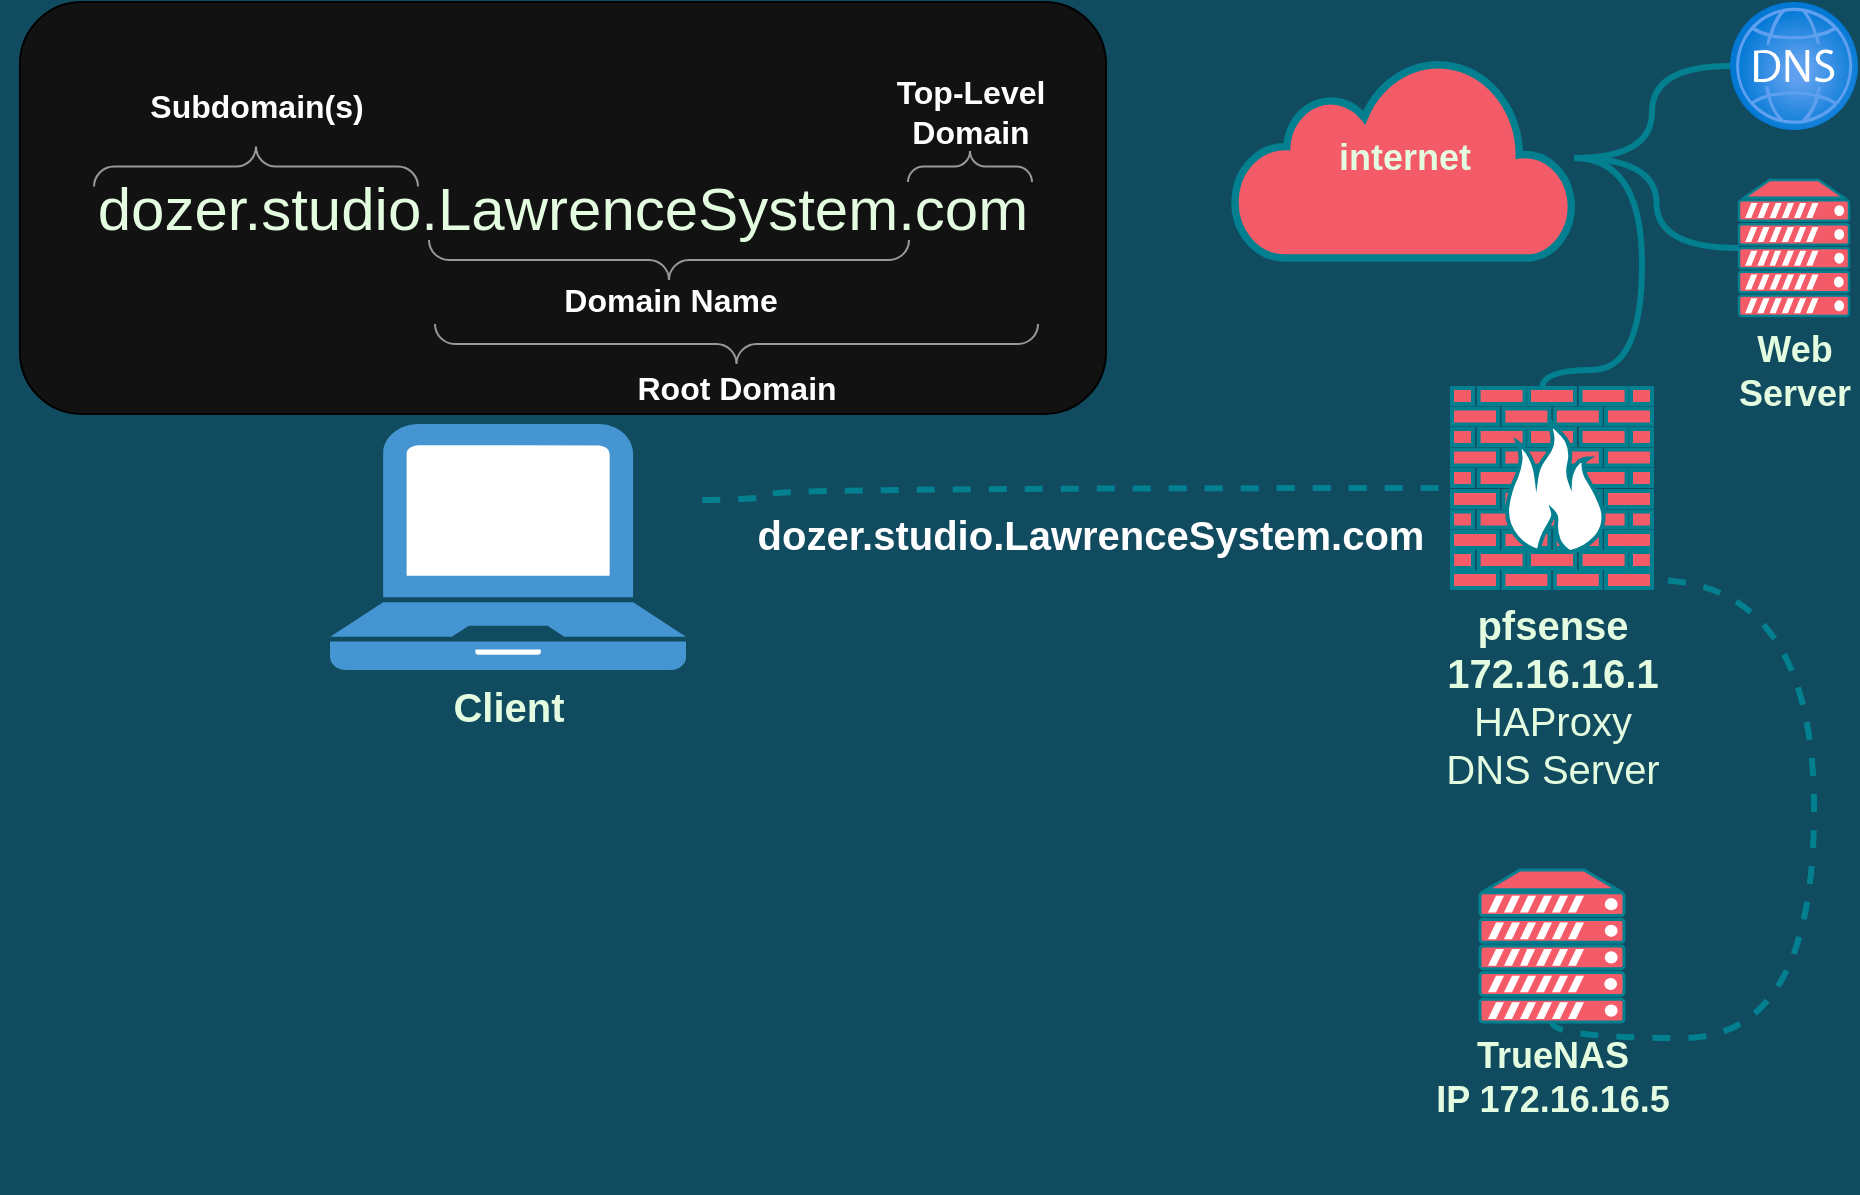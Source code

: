 <mxfile version="22.1.2" type="github" pages="3">
  <diagram id="6hiZE-scxlc1er5gQ2BV" name="Internal IP">
    <mxGraphModel dx="1434" dy="798" grid="0" gridSize="10" guides="1" tooltips="1" connect="1" arrows="1" fold="1" page="1" pageScale="1" pageWidth="1100" pageHeight="850" background="#114B5F" math="0" shadow="0">
      <root>
        <mxCell id="0" />
        <mxCell id="1" parent="0" />
        <mxCell id="qx8EK2u3KyUOFFPO31HV-6" style="edgeStyle=orthogonalEdgeStyle;shape=connector;curved=1;rounded=1;comic=0;orthogonalLoop=1;jettySize=auto;html=1;dashed=1;labelBackgroundColor=#114B5F;strokeColor=#028090;strokeWidth=3;fontFamily=Helvetica;fontSize=11;fontColor=#E4FDE1;endArrow=none;endFill=0;fillColor=#F45B69;flowAnimation=1;" parent="1" source="Keg9QBFoEWpsP0gf0oNI-1" target="8-tY66juS6iBmtKQDN2a-5" edge="1">
          <mxGeometry relative="1" as="geometry">
            <Array as="points">
              <mxPoint x="1014" y="314" />
              <mxPoint x="1014" y="543" />
            </Array>
          </mxGeometry>
        </mxCell>
        <mxCell id="Keg9QBFoEWpsP0gf0oNI-1" value="&lt;font style=&quot;font-size: 20px;&quot;&gt;&lt;b style=&quot;&quot;&gt;pfsense&lt;br&gt;172.16.16.1&lt;br&gt;&lt;/b&gt;HAProxy&lt;br&gt;DNS Server&lt;br&gt;&lt;/font&gt;" style="fontColor=#E4FDE1;verticalAlign=top;verticalLabelPosition=bottom;labelPosition=center;align=center;html=1;outlineConnect=0;fillColor=#F45B69;strokeColor=#028090;gradientDirection=north;strokeWidth=2;shape=mxgraph.networks.firewall;" parent="1" vertex="1">
          <mxGeometry x="833" y="218" width="100" height="100" as="geometry" />
        </mxCell>
        <mxCell id="qx8EK2u3KyUOFFPO31HV-3" style="edgeStyle=orthogonalEdgeStyle;shape=connector;curved=1;rounded=1;comic=0;orthogonalLoop=1;jettySize=auto;html=1;labelBackgroundColor=#114B5F;strokeColor=#028090;strokeWidth=3;fontFamily=Helvetica;fontSize=11;fontColor=#E4FDE1;endArrow=none;endFill=0;fillColor=#F45B69;flowAnimation=0;" parent="1" source="IqyUsJUaqWypHduwfUQZ-5" target="Keg9QBFoEWpsP0gf0oNI-1" edge="1">
          <mxGeometry relative="1" as="geometry">
            <Array as="points">
              <mxPoint x="928" y="103" />
              <mxPoint x="928" y="209" />
              <mxPoint x="878" y="209" />
            </Array>
          </mxGeometry>
        </mxCell>
        <mxCell id="zotEUE635c9FIRdoSFtk-16" style="edgeStyle=orthogonalEdgeStyle;shape=connector;curved=1;rounded=1;comic=0;orthogonalLoop=1;jettySize=auto;html=1;labelBackgroundColor=#114B5F;strokeColor=#028090;strokeWidth=3;fontFamily=Helvetica;fontSize=11;fontColor=#E4FDE1;endArrow=none;endFill=0;fillColor=#F45B69;" parent="1" source="IqyUsJUaqWypHduwfUQZ-5" target="zotEUE635c9FIRdoSFtk-14" edge="1">
          <mxGeometry relative="1" as="geometry" />
        </mxCell>
        <mxCell id="zotEUE635c9FIRdoSFtk-18" style="edgeStyle=orthogonalEdgeStyle;shape=connector;curved=1;rounded=1;comic=0;orthogonalLoop=1;jettySize=auto;html=1;labelBackgroundColor=#114B5F;strokeColor=#028090;strokeWidth=3;fontFamily=Helvetica;fontSize=11;fontColor=#E4FDE1;endArrow=none;endFill=0;fillColor=#F45B69;" parent="1" source="IqyUsJUaqWypHduwfUQZ-5" target="K4kx7pWGs6XqiPDYpoxL-1" edge="1">
          <mxGeometry relative="1" as="geometry">
            <mxPoint x="1014.15" y="155.162" as="targetPoint" />
          </mxGeometry>
        </mxCell>
        <mxCell id="IqyUsJUaqWypHduwfUQZ-5" value="&lt;h2&gt;internet&lt;/h2&gt;" style="html=1;outlineConnect=0;fillColor=#F45B69;strokeColor=#028090;gradientDirection=north;strokeWidth=2;shape=mxgraph.networks.cloud;fontColor=#E4FDE1;" parent="1" vertex="1">
          <mxGeometry x="724" y="53" width="170" height="100" as="geometry" />
        </mxCell>
        <mxCell id="qx8EK2u3KyUOFFPO31HV-2" style="edgeStyle=orthogonalEdgeStyle;shape=connector;curved=1;rounded=1;comic=0;orthogonalLoop=1;jettySize=auto;html=1;dashed=1;labelBackgroundColor=#114B5F;strokeColor=#028090;strokeWidth=3;fontFamily=Helvetica;fontSize=11;fontColor=#E4FDE1;endArrow=none;endFill=0;fillColor=#F45B69;flowAnimation=1;" parent="1" source="8-tY66juS6iBmtKQDN2a-4" target="Keg9QBFoEWpsP0gf0oNI-1" edge="1">
          <mxGeometry relative="1" as="geometry">
            <Array as="points">
              <mxPoint x="493" y="274" />
            </Array>
          </mxGeometry>
        </mxCell>
        <mxCell id="8-tY66juS6iBmtKQDN2a-4" value="&lt;b style=&quot;font-size: 20px;&quot;&gt;&lt;font style=&quot;font-size: 20px;&quot;&gt;Client&lt;br&gt;&lt;/font&gt;&lt;/b&gt;" style="pointerEvents=1;shadow=0;dashed=0;html=1;strokeColor=none;fillColor=#4495D1;labelPosition=center;verticalLabelPosition=bottom;verticalAlign=top;align=center;outlineConnect=0;shape=mxgraph.veeam.laptop;fontFamily=Helvetica;fontSize=11;fontColor=#E4FDE1;" parent="1" vertex="1">
          <mxGeometry x="272" y="236" width="178" height="123" as="geometry" />
        </mxCell>
        <mxCell id="8-tY66juS6iBmtKQDN2a-5" value="&lt;font style=&quot;font-size: 18px&quot;&gt;&lt;b&gt;&lt;div&gt;TrueNAS&lt;br&gt;&lt;span style=&quot;background-color: initial;&quot;&gt;IP 172.16.16.5&lt;/span&gt;&lt;/div&gt;&lt;/b&gt;&lt;/font&gt;" style="fontColor=#E4FDE1;verticalAlign=top;verticalLabelPosition=bottom;labelPosition=center;align=center;html=1;outlineConnect=0;fillColor=#F45B69;strokeColor=#028090;gradientDirection=north;strokeWidth=2;shape=mxgraph.networks.server;" parent="1" vertex="1">
          <mxGeometry x="847" y="459" width="72" height="76" as="geometry" />
        </mxCell>
        <mxCell id="8-tY66juS6iBmtKQDN2a-9" value="" style="edgeStyle=orthogonalEdgeStyle;rounded=1;orthogonalLoop=1;jettySize=auto;html=1;strokeColor=none;strokeWidth=3;labelBackgroundColor=#114B5F;fontColor=#E4FDE1;endArrow=none;" parent="1" target="8-tY66juS6iBmtKQDN2a-5" edge="1">
          <mxGeometry relative="1" as="geometry">
            <mxPoint x="474" y="619" as="sourcePoint" />
            <mxPoint x="601" y="661.0" as="targetPoint" />
          </mxGeometry>
        </mxCell>
        <mxCell id="euOdrexQLL2xQOsGim3x-1" value="&lt;font style=&quot;&quot;&gt;&lt;span style=&quot;font-size: 30px;&quot;&gt;dozer.studio.LawrenceSystem.com&lt;/span&gt;&lt;br&gt;&lt;/font&gt;" style="rounded=1;whiteSpace=wrap;html=1;fontFamily=Helvetica;fontSize=19;fontColor=#E4FDE1;labelBackgroundColor=#121212;fillColor=#121212;" parent="1" vertex="1">
          <mxGeometry x="117" y="25" width="543" height="206" as="geometry" />
        </mxCell>
        <mxCell id="zotEUE635c9FIRdoSFtk-1" value="" style="verticalLabelPosition=bottom;shadow=0;dashed=0;align=center;html=1;verticalAlign=top;strokeWidth=1;shape=mxgraph.mockup.markup.curlyBrace;whiteSpace=wrap;strokeColor=#999999;fontSize=16;fontColor=#FFFFFF;fillColor=#182E3E;" parent="1" vertex="1">
          <mxGeometry x="561" y="97.3" width="62" height="20" as="geometry" />
        </mxCell>
        <mxCell id="zotEUE635c9FIRdoSFtk-4" value="Top-Level&lt;br&gt;Domain" style="text;strokeColor=none;fillColor=none;html=1;fontSize=16;fontStyle=1;verticalAlign=middle;align=center;fontColor=#FFFFFF;" parent="1" vertex="1">
          <mxGeometry x="542" y="60.3" width="100" height="40" as="geometry" />
        </mxCell>
        <mxCell id="zotEUE635c9FIRdoSFtk-5" value="" style="verticalLabelPosition=bottom;shadow=0;dashed=0;align=center;html=1;verticalAlign=top;strokeWidth=1;shape=mxgraph.mockup.markup.curlyBrace;whiteSpace=wrap;strokeColor=#999999;fontSize=16;fontColor=#FFFFFF;fillColor=#182E3E;rotation=-180;" parent="1" vertex="1">
          <mxGeometry x="321.5" y="144" width="240" height="20" as="geometry" />
        </mxCell>
        <mxCell id="zotEUE635c9FIRdoSFtk-6" value="Domain Name" style="text;strokeColor=none;fillColor=none;html=1;fontSize=16;fontStyle=1;verticalAlign=middle;align=center;fontColor=#FFFFFF;" parent="1" vertex="1">
          <mxGeometry x="391.5" y="154" width="100" height="40" as="geometry" />
        </mxCell>
        <mxCell id="zotEUE635c9FIRdoSFtk-7" value="" style="verticalLabelPosition=bottom;shadow=0;dashed=0;align=center;html=1;verticalAlign=top;strokeWidth=1;shape=mxgraph.mockup.markup.curlyBrace;whiteSpace=wrap;strokeColor=#999999;fontSize=16;fontColor=#FFFFFF;fillColor=#182E3E;rotation=-180;" parent="1" vertex="1">
          <mxGeometry x="324.5" y="186" width="301.5" height="20" as="geometry" />
        </mxCell>
        <mxCell id="zotEUE635c9FIRdoSFtk-8" value="Root Domain" style="text;strokeColor=none;fillColor=none;html=1;fontSize=16;fontStyle=1;verticalAlign=middle;align=center;fontColor=#FFFFFF;" parent="1" vertex="1">
          <mxGeometry x="425.25" y="198" width="100" height="40" as="geometry" />
        </mxCell>
        <mxCell id="zotEUE635c9FIRdoSFtk-9" value="Subdomain(s)" style="text;strokeColor=none;fillColor=none;html=1;fontSize=16;fontStyle=1;verticalAlign=middle;align=center;fontColor=#FFFFFF;" parent="1" vertex="1">
          <mxGeometry x="185" y="57.3" width="100" height="40" as="geometry" />
        </mxCell>
        <mxCell id="zotEUE635c9FIRdoSFtk-10" value="" style="verticalLabelPosition=bottom;shadow=0;dashed=0;align=center;html=1;verticalAlign=top;strokeWidth=1;shape=mxgraph.mockup.markup.curlyBrace;whiteSpace=wrap;strokeColor=#999999;fontSize=16;fontColor=#FFFFFF;fillColor=#182E3E;" parent="1" vertex="1">
          <mxGeometry x="154" y="97.3" width="162" height="20" as="geometry" />
        </mxCell>
        <mxCell id="zotEUE635c9FIRdoSFtk-11" style="edgeStyle=none;curved=1;rounded=0;orthogonalLoop=1;jettySize=auto;html=1;exitX=1;exitY=0.5;exitDx=0;exitDy=0;strokeColor=#23445D;fontSize=12;startSize=8;endSize=8;" parent="1" edge="1">
          <mxGeometry relative="1" as="geometry">
            <mxPoint x="657" y="148.3" as="sourcePoint" />
            <mxPoint x="657" y="148.3" as="targetPoint" />
          </mxGeometry>
        </mxCell>
        <mxCell id="zotEUE635c9FIRdoSFtk-12" style="edgeStyle=none;curved=1;rounded=0;orthogonalLoop=1;jettySize=auto;html=1;exitX=0;exitY=0.5;exitDx=0;exitDy=0;strokeColor=#23445D;fontSize=12;startSize=8;endSize=8;" parent="1" source="euOdrexQLL2xQOsGim3x-1" target="euOdrexQLL2xQOsGim3x-1" edge="1">
          <mxGeometry relative="1" as="geometry" />
        </mxCell>
        <mxCell id="zotEUE635c9FIRdoSFtk-13" style="edgeStyle=none;curved=1;rounded=0;orthogonalLoop=1;jettySize=auto;html=1;exitX=1;exitY=0.5;exitDx=0;exitDy=0;strokeColor=#23445D;fontSize=12;startSize=8;endSize=8;" parent="1" edge="1">
          <mxGeometry relative="1" as="geometry">
            <mxPoint x="657" y="148.3" as="sourcePoint" />
            <mxPoint x="657" y="148.3" as="targetPoint" />
          </mxGeometry>
        </mxCell>
        <mxCell id="zotEUE635c9FIRdoSFtk-14" value="" style="image;aspect=fixed;html=1;points=[];align=center;fontSize=12;image=img/lib/azure2/networking/DNS_Zones.svg;strokeColor=#FFFFFF;fontColor=#FFFFFF;fillColor=#182E3E;" parent="1" vertex="1">
          <mxGeometry x="972" y="25" width="64" height="64" as="geometry" />
        </mxCell>
        <mxCell id="zotEUE635c9FIRdoSFtk-19" value="dozer.studio.LawrenceSystem.com" style="text;strokeColor=none;fillColor=none;html=1;fontSize=20;fontStyle=1;verticalAlign=middle;align=center;fontColor=#FFFFFF;" parent="1" vertex="1">
          <mxGeometry x="602" y="271" width="100" height="40" as="geometry" />
        </mxCell>
        <mxCell id="K4kx7pWGs6XqiPDYpoxL-1" value="&lt;font style=&quot;font-size: 18px&quot;&gt;&lt;b&gt;&lt;div&gt;Web&lt;br&gt;Server&lt;/div&gt;&lt;/b&gt;&lt;/font&gt;" style="fontColor=#E4FDE1;verticalAlign=top;verticalLabelPosition=bottom;labelPosition=center;align=center;html=1;outlineConnect=0;fillColor=#F45B69;strokeColor=#028090;gradientDirection=north;strokeWidth=2;shape=mxgraph.networks.server;" parent="1" vertex="1">
          <mxGeometry x="976.5" y="114" width="55" height="68" as="geometry" />
        </mxCell>
      </root>
    </mxGraphModel>
  </diagram>
  <diagram name="Copy of Internal IP" id="uCBYNExVOMJqvayklX3i">
    <mxGraphModel dx="1948" dy="863" grid="0" gridSize="10" guides="1" tooltips="1" connect="1" arrows="1" fold="1" page="1" pageScale="1" pageWidth="1100" pageHeight="850" background="#114B5F" math="0" shadow="0">
      <root>
        <mxCell id="q3gw9g07Dve521KQ4tPs-0" />
        <mxCell id="q3gw9g07Dve521KQ4tPs-1" parent="q3gw9g07Dve521KQ4tPs-0" />
        <mxCell id="q3gw9g07Dve521KQ4tPs-2" style="edgeStyle=orthogonalEdgeStyle;shape=connector;curved=1;rounded=1;comic=0;orthogonalLoop=1;jettySize=auto;html=1;dashed=1;labelBackgroundColor=#114B5F;strokeColor=#028090;strokeWidth=3;fontFamily=Helvetica;fontSize=11;fontColor=#E4FDE1;endArrow=none;endFill=0;fillColor=#F45B69;flowAnimation=1;" edge="1" parent="q3gw9g07Dve521KQ4tPs-1" source="q3gw9g07Dve521KQ4tPs-3" target="q3gw9g07Dve521KQ4tPs-10">
          <mxGeometry relative="1" as="geometry">
            <Array as="points">
              <mxPoint x="1014" y="314" />
              <mxPoint x="1014" y="543" />
            </Array>
          </mxGeometry>
        </mxCell>
        <mxCell id="q3gw9g07Dve521KQ4tPs-3" value="&lt;font style=&quot;font-size: 20px;&quot;&gt;&lt;br&gt;&lt;/font&gt;" style="fontColor=#E4FDE1;verticalAlign=top;verticalLabelPosition=bottom;labelPosition=center;align=center;html=1;outlineConnect=0;fillColor=#F45B69;strokeColor=#028090;gradientDirection=north;strokeWidth=2;shape=mxgraph.networks.firewall;" vertex="1" parent="q3gw9g07Dve521KQ4tPs-1">
          <mxGeometry x="833" y="218" width="100" height="100" as="geometry" />
        </mxCell>
        <mxCell id="q3gw9g07Dve521KQ4tPs-4" style="edgeStyle=orthogonalEdgeStyle;shape=connector;curved=1;rounded=1;comic=0;orthogonalLoop=1;jettySize=auto;html=1;labelBackgroundColor=#114B5F;strokeColor=#028090;strokeWidth=3;fontFamily=Helvetica;fontSize=11;fontColor=#E4FDE1;endArrow=none;endFill=0;fillColor=#F45B69;flowAnimation=0;" edge="1" parent="q3gw9g07Dve521KQ4tPs-1" source="q3gw9g07Dve521KQ4tPs-7" target="q3gw9g07Dve521KQ4tPs-3">
          <mxGeometry relative="1" as="geometry">
            <Array as="points">
              <mxPoint x="928" y="103" />
              <mxPoint x="928" y="209" />
              <mxPoint x="878" y="209" />
            </Array>
          </mxGeometry>
        </mxCell>
        <mxCell id="q3gw9g07Dve521KQ4tPs-5" style="edgeStyle=orthogonalEdgeStyle;shape=connector;curved=1;rounded=1;comic=0;orthogonalLoop=1;jettySize=auto;html=1;labelBackgroundColor=#114B5F;strokeColor=#028090;strokeWidth=3;fontFamily=Helvetica;fontSize=11;fontColor=#E4FDE1;endArrow=none;endFill=0;fillColor=#F45B69;" edge="1" parent="q3gw9g07Dve521KQ4tPs-1" source="q3gw9g07Dve521KQ4tPs-7" target="q3gw9g07Dve521KQ4tPs-24">
          <mxGeometry relative="1" as="geometry" />
        </mxCell>
        <mxCell id="q3gw9g07Dve521KQ4tPs-6" style="edgeStyle=orthogonalEdgeStyle;shape=connector;curved=1;rounded=1;comic=0;orthogonalLoop=1;jettySize=auto;html=1;labelBackgroundColor=#114B5F;strokeColor=#028090;strokeWidth=3;fontFamily=Helvetica;fontSize=11;fontColor=#E4FDE1;endArrow=none;endFill=0;fillColor=#F45B69;" edge="1" parent="q3gw9g07Dve521KQ4tPs-1" source="q3gw9g07Dve521KQ4tPs-7" target="q3gw9g07Dve521KQ4tPs-26">
          <mxGeometry relative="1" as="geometry">
            <mxPoint x="1014.15" y="155.162" as="targetPoint" />
          </mxGeometry>
        </mxCell>
        <mxCell id="q3gw9g07Dve521KQ4tPs-7" value="&lt;h2&gt;&lt;br&gt;&lt;/h2&gt;" style="html=1;outlineConnect=0;fillColor=#F45B69;strokeColor=#028090;gradientDirection=north;strokeWidth=2;shape=mxgraph.networks.cloud;fontColor=#E4FDE1;" vertex="1" parent="q3gw9g07Dve521KQ4tPs-1">
          <mxGeometry x="724" y="53" width="170" height="100" as="geometry" />
        </mxCell>
        <mxCell id="q3gw9g07Dve521KQ4tPs-8" style="edgeStyle=orthogonalEdgeStyle;shape=connector;curved=1;rounded=1;comic=0;orthogonalLoop=1;jettySize=auto;html=1;dashed=1;labelBackgroundColor=#114B5F;strokeColor=#028090;strokeWidth=3;fontFamily=Helvetica;fontSize=11;fontColor=#E4FDE1;endArrow=none;endFill=0;fillColor=#F45B69;flowAnimation=1;" edge="1" parent="q3gw9g07Dve521KQ4tPs-1" source="q3gw9g07Dve521KQ4tPs-9" target="q3gw9g07Dve521KQ4tPs-3">
          <mxGeometry relative="1" as="geometry">
            <Array as="points">
              <mxPoint x="493" y="274" />
            </Array>
          </mxGeometry>
        </mxCell>
        <mxCell id="q3gw9g07Dve521KQ4tPs-9" value="&lt;b style=&quot;font-size: 20px;&quot;&gt;&lt;font style=&quot;font-size: 20px;&quot;&gt;Client&lt;br&gt;&lt;/font&gt;&lt;/b&gt;" style="pointerEvents=1;shadow=0;dashed=0;html=1;strokeColor=none;fillColor=#4495D1;labelPosition=center;verticalLabelPosition=bottom;verticalAlign=top;align=center;outlineConnect=0;shape=mxgraph.veeam.laptop;fontFamily=Helvetica;fontSize=11;fontColor=#E4FDE1;" vertex="1" parent="q3gw9g07Dve521KQ4tPs-1">
          <mxGeometry x="616" y="325" width="178" height="123" as="geometry" />
        </mxCell>
        <mxCell id="q3gw9g07Dve521KQ4tPs-10" value="&lt;font style=&quot;font-size: 18px&quot;&gt;&lt;b&gt;&lt;br&gt;&lt;/b&gt;&lt;/font&gt;" style="fontColor=#E4FDE1;verticalAlign=top;verticalLabelPosition=bottom;labelPosition=center;align=center;html=1;outlineConnect=0;fillColor=#F45B69;strokeColor=#028090;gradientDirection=north;strokeWidth=2;shape=mxgraph.networks.server;" vertex="1" parent="q3gw9g07Dve521KQ4tPs-1">
          <mxGeometry x="847" y="459" width="72" height="76" as="geometry" />
        </mxCell>
        <mxCell id="q3gw9g07Dve521KQ4tPs-11" value="" style="edgeStyle=orthogonalEdgeStyle;rounded=1;orthogonalLoop=1;jettySize=auto;html=1;strokeColor=none;strokeWidth=3;labelBackgroundColor=#114B5F;fontColor=#E4FDE1;endArrow=none;" edge="1" parent="q3gw9g07Dve521KQ4tPs-1" target="q3gw9g07Dve521KQ4tPs-10">
          <mxGeometry relative="1" as="geometry">
            <mxPoint x="474" y="619" as="sourcePoint" />
            <mxPoint x="601" y="661.0" as="targetPoint" />
          </mxGeometry>
        </mxCell>
        <mxCell id="q3gw9g07Dve521KQ4tPs-24" value="" style="image;aspect=fixed;html=1;points=[];align=center;fontSize=12;image=img/lib/azure2/networking/DNS_Zones.svg;strokeColor=#FFFFFF;fontColor=#FFFFFF;fillColor=#182E3E;" vertex="1" parent="q3gw9g07Dve521KQ4tPs-1">
          <mxGeometry x="972" y="25" width="64" height="64" as="geometry" />
        </mxCell>
        <mxCell id="q3gw9g07Dve521KQ4tPs-26" value="&lt;font style=&quot;font-size: 18px&quot;&gt;&lt;b&gt;&lt;br&gt;&lt;/b&gt;&lt;/font&gt;" style="fontColor=#E4FDE1;verticalAlign=top;verticalLabelPosition=bottom;labelPosition=center;align=center;html=1;outlineConnect=0;fillColor=#F45B69;strokeColor=#028090;gradientDirection=north;strokeWidth=2;shape=mxgraph.networks.server;" vertex="1" parent="q3gw9g07Dve521KQ4tPs-1">
          <mxGeometry x="976.5" y="114" width="55" height="68" as="geometry" />
        </mxCell>
        <mxCell id="wwlkP6RgdqGZFVF9S0qO-1" value="" style="group" vertex="1" connectable="0" parent="q3gw9g07Dve521KQ4tPs-1">
          <mxGeometry x="45" y="543" width="611" height="256" as="geometry" />
        </mxCell>
        <mxCell id="q3gw9g07Dve521KQ4tPs-12" value="&lt;font style=&quot;&quot;&gt;&lt;span style=&quot;font-size: 30px;&quot;&gt;dozer.studio.LawrenceSystem.com&lt;/span&gt;&lt;br&gt;&lt;/font&gt;" style="rounded=1;whiteSpace=wrap;html=1;fontFamily=Helvetica;fontSize=19;fontColor=#E4FDE1;" vertex="1" parent="wwlkP6RgdqGZFVF9S0qO-1">
          <mxGeometry width="611" height="247.587" as="geometry" />
        </mxCell>
        <mxCell id="q3gw9g07Dve521KQ4tPs-13" value="" style="verticalLabelPosition=bottom;shadow=0;dashed=0;align=center;html=1;verticalAlign=top;strokeWidth=1;shape=mxgraph.mockup.markup.curlyBrace;whiteSpace=wrap;strokeColor=#999999;fontSize=16;fontColor=#FFFFFF;fillColor=#182E3E;" vertex="1" parent="wwlkP6RgdqGZFVF9S0qO-1">
          <mxGeometry x="499.602" y="86.896" width="69.764" height="24.038" as="geometry" />
        </mxCell>
        <mxCell id="q3gw9g07Dve521KQ4tPs-14" value="Top-Level&lt;br&gt;Domain" style="text;strokeColor=none;fillColor=none;html=1;fontSize=16;fontStyle=1;verticalAlign=middle;align=center;fontColor=#FFFFFF;" vertex="1" parent="wwlkP6RgdqGZFVF9S0qO-1">
          <mxGeometry x="478.223" y="42.426" width="112.523" height="48.075" as="geometry" />
        </mxCell>
        <mxCell id="q3gw9g07Dve521KQ4tPs-15" value="" style="verticalLabelPosition=bottom;shadow=0;dashed=0;align=center;html=1;verticalAlign=top;strokeWidth=1;shape=mxgraph.mockup.markup.curlyBrace;whiteSpace=wrap;strokeColor=#999999;fontSize=16;fontColor=#FFFFFF;fillColor=#182E3E;rotation=-180;" vertex="1" parent="wwlkP6RgdqGZFVF9S0qO-1">
          <mxGeometry x="230.11" y="143.023" width="270.055" height="24.038" as="geometry" />
        </mxCell>
        <mxCell id="q3gw9g07Dve521KQ4tPs-16" value="Domain Name" style="text;strokeColor=none;fillColor=none;html=1;fontSize=16;fontStyle=1;verticalAlign=middle;align=center;fontColor=#FFFFFF;" vertex="1" parent="wwlkP6RgdqGZFVF9S0qO-1">
          <mxGeometry x="308.876" y="155.042" width="112.523" height="48.075" as="geometry" />
        </mxCell>
        <mxCell id="q3gw9g07Dve521KQ4tPs-17" value="" style="verticalLabelPosition=bottom;shadow=0;dashed=0;align=center;html=1;verticalAlign=top;strokeWidth=1;shape=mxgraph.mockup.markup.curlyBrace;whiteSpace=wrap;strokeColor=#999999;fontSize=16;fontColor=#FFFFFF;fillColor=#182E3E;rotation=-180;" vertex="1" parent="wwlkP6RgdqGZFVF9S0qO-1">
          <mxGeometry x="233.485" y="193.502" width="339.257" height="24.038" as="geometry" />
        </mxCell>
        <mxCell id="q3gw9g07Dve521KQ4tPs-18" value="Root Domain" style="text;strokeColor=none;fillColor=none;html=1;fontSize=16;fontStyle=1;verticalAlign=middle;align=center;fontColor=#FFFFFF;" vertex="1" parent="wwlkP6RgdqGZFVF9S0qO-1">
          <mxGeometry x="346.852" y="207.925" width="112.523" height="48.075" as="geometry" />
        </mxCell>
        <mxCell id="q3gw9g07Dve521KQ4tPs-19" value="Subdomain(s)" style="text;strokeColor=none;fillColor=none;html=1;fontSize=16;fontStyle=1;verticalAlign=middle;align=center;fontColor=#FFFFFF;" vertex="1" parent="wwlkP6RgdqGZFVF9S0qO-1">
          <mxGeometry x="76.516" y="38.821" width="112.523" height="48.075" as="geometry" />
        </mxCell>
        <mxCell id="q3gw9g07Dve521KQ4tPs-20" value="" style="verticalLabelPosition=bottom;shadow=0;dashed=0;align=center;html=1;verticalAlign=top;strokeWidth=1;shape=mxgraph.mockup.markup.curlyBrace;whiteSpace=wrap;strokeColor=#999999;fontSize=16;fontColor=#FFFFFF;fillColor=#182E3E;" vertex="1" parent="wwlkP6RgdqGZFVF9S0qO-1">
          <mxGeometry x="41.634" y="86.896" width="182.287" height="24.038" as="geometry" />
        </mxCell>
        <mxCell id="q3gw9g07Dve521KQ4tPs-21" style="edgeStyle=none;curved=1;rounded=0;orthogonalLoop=1;jettySize=auto;html=1;exitX=1;exitY=0.5;exitDx=0;exitDy=0;strokeColor=#23445D;fontSize=12;startSize=8;endSize=8;" edge="1" parent="wwlkP6RgdqGZFVF9S0qO-1">
          <mxGeometry relative="1" as="geometry">
            <mxPoint x="607.624" y="148.192" as="sourcePoint" />
            <mxPoint x="607.624" y="148.192" as="targetPoint" />
          </mxGeometry>
        </mxCell>
        <mxCell id="q3gw9g07Dve521KQ4tPs-22" style="edgeStyle=none;curved=1;rounded=0;orthogonalLoop=1;jettySize=auto;html=1;exitX=0;exitY=0.5;exitDx=0;exitDy=0;strokeColor=#23445D;fontSize=12;startSize=8;endSize=8;" edge="1" parent="wwlkP6RgdqGZFVF9S0qO-1" source="q3gw9g07Dve521KQ4tPs-12" target="q3gw9g07Dve521KQ4tPs-12">
          <mxGeometry relative="1" as="geometry" />
        </mxCell>
        <mxCell id="q3gw9g07Dve521KQ4tPs-23" style="edgeStyle=none;curved=1;rounded=0;orthogonalLoop=1;jettySize=auto;html=1;exitX=1;exitY=0.5;exitDx=0;exitDy=0;strokeColor=#23445D;fontSize=12;startSize=8;endSize=8;" edge="1" parent="wwlkP6RgdqGZFVF9S0qO-1">
          <mxGeometry relative="1" as="geometry">
            <mxPoint x="607.624" y="148.192" as="sourcePoint" />
            <mxPoint x="607.624" y="148.192" as="targetPoint" />
          </mxGeometry>
        </mxCell>
      </root>
    </mxGraphModel>
  </diagram>
  <diagram name="External" id="3vbbSfKrBehVM1I0y9hG">
    <mxGraphModel dx="1395" dy="798" grid="0" gridSize="10" guides="1" tooltips="1" connect="1" arrows="1" fold="1" page="1" pageScale="1" pageWidth="1100" pageHeight="850" background="#114B5F" math="0" shadow="0">
      <root>
        <mxCell id="xg_LUlApAIA21LPXcT9Q-0" />
        <mxCell id="xg_LUlApAIA21LPXcT9Q-1" parent="xg_LUlApAIA21LPXcT9Q-0" />
        <mxCell id="Z715Reu-zJAyC8cb4Hxi-0" style="edgeStyle=orthogonalEdgeStyle;shape=connector;curved=1;rounded=1;comic=0;orthogonalLoop=1;jettySize=auto;html=1;dashed=1;labelBackgroundColor=#114B5F;strokeColor=#028090;strokeWidth=3;fontFamily=Helvetica;fontSize=11;fontColor=#E4FDE1;endArrow=none;endFill=0;fillColor=#F45B69;flowAnimation=1;" edge="1" parent="xg_LUlApAIA21LPXcT9Q-1" source="xg_LUlApAIA21LPXcT9Q-3" target="xg_LUlApAIA21LPXcT9Q-7">
          <mxGeometry relative="1" as="geometry" />
        </mxCell>
        <mxCell id="Z715Reu-zJAyC8cb4Hxi-3" style="edgeStyle=orthogonalEdgeStyle;shape=connector;curved=1;rounded=1;comic=0;orthogonalLoop=1;jettySize=auto;html=1;dashed=1;labelBackgroundColor=#114B5F;strokeColor=#028090;strokeWidth=3;fontFamily=Helvetica;fontSize=11;fontColor=#E4FDE1;endArrow=none;endFill=0;fillColor=#F45B69;" edge="1" parent="xg_LUlApAIA21LPXcT9Q-1" source="xg_LUlApAIA21LPXcT9Q-3" target="xg_LUlApAIA21LPXcT9Q-10">
          <mxGeometry relative="1" as="geometry">
            <Array as="points">
              <mxPoint x="1015" y="268" />
              <mxPoint x="1015" y="497" />
            </Array>
          </mxGeometry>
        </mxCell>
        <mxCell id="xg_LUlApAIA21LPXcT9Q-3" value="&lt;font style=&quot;font-size: 20px;&quot;&gt;&lt;b style=&quot;&quot;&gt;pfsense&lt;br&gt;172.16.16.1&lt;br&gt;&lt;/b&gt;HAProxy&lt;br&gt;DNS Server&lt;br&gt;&lt;/font&gt;" style="fontColor=#E4FDE1;verticalAlign=top;verticalLabelPosition=bottom;labelPosition=center;align=center;html=1;outlineConnect=0;fillColor=#F45B69;strokeColor=#028090;gradientDirection=north;strokeWidth=2;shape=mxgraph.networks.firewall;" vertex="1" parent="xg_LUlApAIA21LPXcT9Q-1">
          <mxGeometry x="833" y="218" width="100" height="100" as="geometry" />
        </mxCell>
        <mxCell id="Z715Reu-zJAyC8cb4Hxi-1" style="edgeStyle=orthogonalEdgeStyle;shape=connector;curved=1;rounded=1;comic=0;orthogonalLoop=1;jettySize=auto;html=1;dashed=1;labelBackgroundColor=#114B5F;strokeColor=#028090;strokeWidth=3;fontFamily=Helvetica;fontSize=11;fontColor=#E4FDE1;endArrow=none;endFill=0;fillColor=#F45B69;flowAnimation=1;" edge="1" parent="xg_LUlApAIA21LPXcT9Q-1" source="xg_LUlApAIA21LPXcT9Q-7" target="xg_LUlApAIA21LPXcT9Q-24">
          <mxGeometry relative="1" as="geometry" />
        </mxCell>
        <mxCell id="Z715Reu-zJAyC8cb4Hxi-2" style="edgeStyle=orthogonalEdgeStyle;shape=connector;curved=1;rounded=1;comic=0;orthogonalLoop=1;jettySize=auto;html=1;dashed=1;labelBackgroundColor=#114B5F;strokeColor=#028090;strokeWidth=3;fontFamily=Helvetica;fontSize=11;fontColor=#E4FDE1;endArrow=none;endFill=0;fillColor=#F45B69;flowAnimation=1;" edge="1" parent="xg_LUlApAIA21LPXcT9Q-1" source="xg_LUlApAIA21LPXcT9Q-7" target="DoFd_YdjxeftsHMp2-pq-0">
          <mxGeometry relative="1" as="geometry">
            <mxPoint x="986" y="161" as="targetPoint" />
          </mxGeometry>
        </mxCell>
        <mxCell id="xg_LUlApAIA21LPXcT9Q-7" value="&lt;h2&gt;internet&lt;/h2&gt;" style="html=1;outlineConnect=0;fillColor=#F45B69;strokeColor=#028090;gradientDirection=north;strokeWidth=2;shape=mxgraph.networks.cloud;fontColor=#E4FDE1;" vertex="1" parent="xg_LUlApAIA21LPXcT9Q-1">
          <mxGeometry x="724" y="53" width="170" height="100" as="geometry" />
        </mxCell>
        <mxCell id="xg_LUlApAIA21LPXcT9Q-8" style="edgeStyle=orthogonalEdgeStyle;shape=connector;curved=1;rounded=1;comic=0;orthogonalLoop=1;jettySize=auto;html=1;dashed=1;labelBackgroundColor=#114B5F;strokeColor=#028090;strokeWidth=3;fontFamily=Helvetica;fontSize=11;fontColor=#E4FDE1;endArrow=none;endFill=0;fillColor=#F45B69;flowAnimation=1;" edge="1" parent="xg_LUlApAIA21LPXcT9Q-1" source="xg_LUlApAIA21LPXcT9Q-9" target="xg_LUlApAIA21LPXcT9Q-3">
          <mxGeometry relative="1" as="geometry">
            <Array as="points">
              <mxPoint x="493" y="274" />
            </Array>
          </mxGeometry>
        </mxCell>
        <mxCell id="xg_LUlApAIA21LPXcT9Q-9" value="&lt;b style=&quot;font-size: 20px;&quot;&gt;&lt;font style=&quot;font-size: 20px;&quot;&gt;Client&lt;br&gt;&lt;/font&gt;&lt;/b&gt;" style="pointerEvents=1;shadow=0;dashed=0;html=1;strokeColor=none;fillColor=#4495D1;labelPosition=center;verticalLabelPosition=bottom;verticalAlign=top;align=center;outlineConnect=0;shape=mxgraph.veeam.laptop;fontFamily=Helvetica;fontSize=11;fontColor=#E4FDE1;" vertex="1" parent="xg_LUlApAIA21LPXcT9Q-1">
          <mxGeometry x="272" y="236" width="178" height="123" as="geometry" />
        </mxCell>
        <mxCell id="xg_LUlApAIA21LPXcT9Q-10" value="&lt;font style=&quot;font-size: 18px&quot;&gt;&lt;b&gt;&lt;div&gt;TrueNAS&lt;br&gt;&lt;span style=&quot;background-color: initial;&quot;&gt;IP 172.16.16.5&lt;/span&gt;&lt;/div&gt;&lt;/b&gt;&lt;/font&gt;" style="fontColor=#E4FDE1;verticalAlign=top;verticalLabelPosition=bottom;labelPosition=center;align=center;html=1;outlineConnect=0;fillColor=#F45B69;strokeColor=#028090;gradientDirection=north;strokeWidth=2;shape=mxgraph.networks.server;" vertex="1" parent="xg_LUlApAIA21LPXcT9Q-1">
          <mxGeometry x="847" y="459" width="72" height="76" as="geometry" />
        </mxCell>
        <mxCell id="xg_LUlApAIA21LPXcT9Q-11" value="" style="edgeStyle=orthogonalEdgeStyle;rounded=1;orthogonalLoop=1;jettySize=auto;html=1;strokeColor=none;strokeWidth=3;labelBackgroundColor=#114B5F;fontColor=#E4FDE1;endArrow=none;" edge="1" parent="xg_LUlApAIA21LPXcT9Q-1" target="xg_LUlApAIA21LPXcT9Q-10">
          <mxGeometry relative="1" as="geometry">
            <mxPoint x="474" y="619" as="sourcePoint" />
            <mxPoint x="601" y="661.0" as="targetPoint" />
          </mxGeometry>
        </mxCell>
        <mxCell id="xg_LUlApAIA21LPXcT9Q-12" value="&lt;font style=&quot;&quot;&gt;&lt;span style=&quot;font-size: 30px;&quot;&gt;dozer.studio.LawrenceSystem.com&lt;/span&gt;&lt;br&gt;&lt;/font&gt;" style="rounded=1;whiteSpace=wrap;html=1;fontFamily=Helvetica;fontSize=19;fontColor=#E4FDE1;" vertex="1" parent="xg_LUlApAIA21LPXcT9Q-1">
          <mxGeometry x="117" y="25" width="543" height="206" as="geometry" />
        </mxCell>
        <mxCell id="xg_LUlApAIA21LPXcT9Q-13" value="" style="verticalLabelPosition=bottom;shadow=0;dashed=0;align=center;html=1;verticalAlign=top;strokeWidth=1;shape=mxgraph.mockup.markup.curlyBrace;whiteSpace=wrap;strokeColor=#999999;fontSize=16;fontColor=#FFFFFF;fillColor=#182E3E;" vertex="1" parent="xg_LUlApAIA21LPXcT9Q-1">
          <mxGeometry x="561" y="97.3" width="62" height="20" as="geometry" />
        </mxCell>
        <mxCell id="xg_LUlApAIA21LPXcT9Q-14" value="Top-Level&lt;br&gt;Domain" style="text;strokeColor=none;fillColor=none;html=1;fontSize=16;fontStyle=1;verticalAlign=middle;align=center;fontColor=#FFFFFF;" vertex="1" parent="xg_LUlApAIA21LPXcT9Q-1">
          <mxGeometry x="542" y="60.3" width="100" height="40" as="geometry" />
        </mxCell>
        <mxCell id="xg_LUlApAIA21LPXcT9Q-15" value="" style="verticalLabelPosition=bottom;shadow=0;dashed=0;align=center;html=1;verticalAlign=top;strokeWidth=1;shape=mxgraph.mockup.markup.curlyBrace;whiteSpace=wrap;strokeColor=#999999;fontSize=16;fontColor=#FFFFFF;fillColor=#182E3E;rotation=-180;" vertex="1" parent="xg_LUlApAIA21LPXcT9Q-1">
          <mxGeometry x="321.5" y="144" width="240" height="20" as="geometry" />
        </mxCell>
        <mxCell id="xg_LUlApAIA21LPXcT9Q-16" value="Domain Name" style="text;strokeColor=none;fillColor=none;html=1;fontSize=16;fontStyle=1;verticalAlign=middle;align=center;fontColor=#FFFFFF;" vertex="1" parent="xg_LUlApAIA21LPXcT9Q-1">
          <mxGeometry x="391.5" y="154" width="100" height="40" as="geometry" />
        </mxCell>
        <mxCell id="xg_LUlApAIA21LPXcT9Q-17" value="" style="verticalLabelPosition=bottom;shadow=0;dashed=0;align=center;html=1;verticalAlign=top;strokeWidth=1;shape=mxgraph.mockup.markup.curlyBrace;whiteSpace=wrap;strokeColor=#999999;fontSize=16;fontColor=#FFFFFF;fillColor=#182E3E;rotation=-180;" vertex="1" parent="xg_LUlApAIA21LPXcT9Q-1">
          <mxGeometry x="324.5" y="186" width="301.5" height="20" as="geometry" />
        </mxCell>
        <mxCell id="xg_LUlApAIA21LPXcT9Q-18" value="Root Domain" style="text;strokeColor=none;fillColor=none;html=1;fontSize=16;fontStyle=1;verticalAlign=middle;align=center;fontColor=#FFFFFF;" vertex="1" parent="xg_LUlApAIA21LPXcT9Q-1">
          <mxGeometry x="425.25" y="198" width="100" height="40" as="geometry" />
        </mxCell>
        <mxCell id="xg_LUlApAIA21LPXcT9Q-19" value="Subdomain(s)" style="text;strokeColor=none;fillColor=none;html=1;fontSize=16;fontStyle=1;verticalAlign=middle;align=center;fontColor=#FFFFFF;" vertex="1" parent="xg_LUlApAIA21LPXcT9Q-1">
          <mxGeometry x="185" y="57.3" width="100" height="40" as="geometry" />
        </mxCell>
        <mxCell id="xg_LUlApAIA21LPXcT9Q-20" value="" style="verticalLabelPosition=bottom;shadow=0;dashed=0;align=center;html=1;verticalAlign=top;strokeWidth=1;shape=mxgraph.mockup.markup.curlyBrace;whiteSpace=wrap;strokeColor=#999999;fontSize=16;fontColor=#FFFFFF;fillColor=#182E3E;" vertex="1" parent="xg_LUlApAIA21LPXcT9Q-1">
          <mxGeometry x="154" y="97.3" width="162" height="20" as="geometry" />
        </mxCell>
        <mxCell id="xg_LUlApAIA21LPXcT9Q-21" style="edgeStyle=none;curved=1;rounded=0;orthogonalLoop=1;jettySize=auto;html=1;exitX=1;exitY=0.5;exitDx=0;exitDy=0;strokeColor=#23445D;fontSize=12;startSize=8;endSize=8;" edge="1" parent="xg_LUlApAIA21LPXcT9Q-1">
          <mxGeometry relative="1" as="geometry">
            <mxPoint x="657" y="148.3" as="sourcePoint" />
            <mxPoint x="657" y="148.3" as="targetPoint" />
          </mxGeometry>
        </mxCell>
        <mxCell id="xg_LUlApAIA21LPXcT9Q-22" style="edgeStyle=none;curved=1;rounded=0;orthogonalLoop=1;jettySize=auto;html=1;exitX=0;exitY=0.5;exitDx=0;exitDy=0;strokeColor=#23445D;fontSize=12;startSize=8;endSize=8;" edge="1" parent="xg_LUlApAIA21LPXcT9Q-1" source="xg_LUlApAIA21LPXcT9Q-12" target="xg_LUlApAIA21LPXcT9Q-12">
          <mxGeometry relative="1" as="geometry" />
        </mxCell>
        <mxCell id="xg_LUlApAIA21LPXcT9Q-23" style="edgeStyle=none;curved=1;rounded=0;orthogonalLoop=1;jettySize=auto;html=1;exitX=1;exitY=0.5;exitDx=0;exitDy=0;strokeColor=#23445D;fontSize=12;startSize=8;endSize=8;" edge="1" parent="xg_LUlApAIA21LPXcT9Q-1">
          <mxGeometry relative="1" as="geometry">
            <mxPoint x="657" y="148.3" as="sourcePoint" />
            <mxPoint x="657" y="148.3" as="targetPoint" />
          </mxGeometry>
        </mxCell>
        <mxCell id="xg_LUlApAIA21LPXcT9Q-24" value="" style="image;aspect=fixed;html=1;points=[];align=center;fontSize=12;image=img/lib/azure2/networking/DNS_Zones.svg;strokeColor=#FFFFFF;fontColor=#FFFFFF;fillColor=#182E3E;" vertex="1" parent="xg_LUlApAIA21LPXcT9Q-1">
          <mxGeometry x="972" y="25" width="64" height="64" as="geometry" />
        </mxCell>
        <mxCell id="xg_LUlApAIA21LPXcT9Q-26" value="LawrenceSystem.com" style="text;strokeColor=none;fillColor=none;html=1;fontSize=20;fontStyle=1;verticalAlign=middle;align=center;fontColor=#FFFFFF;" vertex="1" parent="xg_LUlApAIA21LPXcT9Q-1">
          <mxGeometry x="602" y="271" width="100" height="40" as="geometry" />
        </mxCell>
        <mxCell id="DoFd_YdjxeftsHMp2-pq-0" value="&lt;font style=&quot;font-size: 18px&quot;&gt;&lt;b&gt;&lt;div&gt;Web&lt;br&gt;Server&lt;/div&gt;&lt;/b&gt;&lt;/font&gt;" style="fontColor=#E4FDE1;verticalAlign=top;verticalLabelPosition=bottom;labelPosition=center;align=center;html=1;outlineConnect=0;fillColor=#F45B69;strokeColor=#028090;gradientDirection=north;strokeWidth=2;shape=mxgraph.networks.server;" vertex="1" parent="xg_LUlApAIA21LPXcT9Q-1">
          <mxGeometry x="976.5" y="113" width="55" height="68" as="geometry" />
        </mxCell>
      </root>
    </mxGraphModel>
  </diagram>
</mxfile>
